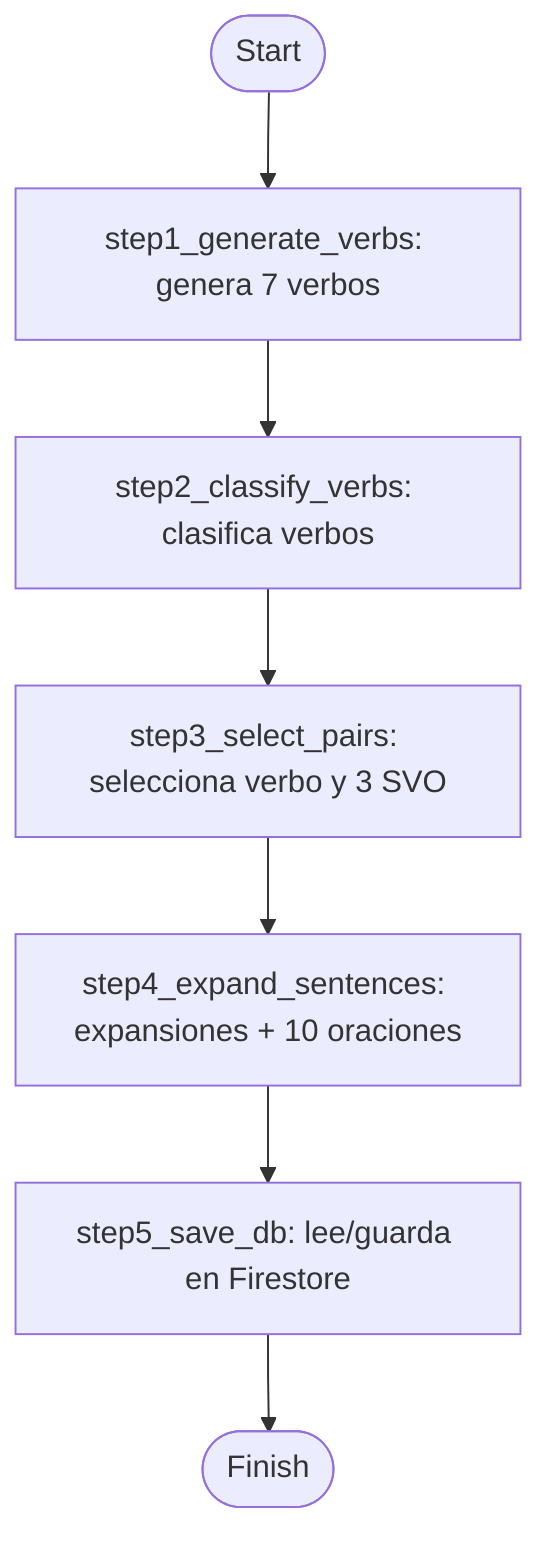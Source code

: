 flowchart TD
  START([Start]) --> step1_generate_verbs[step1_generate_verbs: genera 7 verbos]
  step1_generate_verbs --> step2_classify_verbs[step2_classify_verbs: clasifica verbos]
  step2_classify_verbs --> step3_select_pairs[step3_select_pairs: selecciona verbo y 3 SVO]
  step3_select_pairs --> step4_expand_sentences[step4_expand_sentences: expansiones + 10 oraciones]
  step4_expand_sentences --> step5_save_db[step5_save_db: lee/guarda en Firestore]
  step5_save_db --> END([Finish])